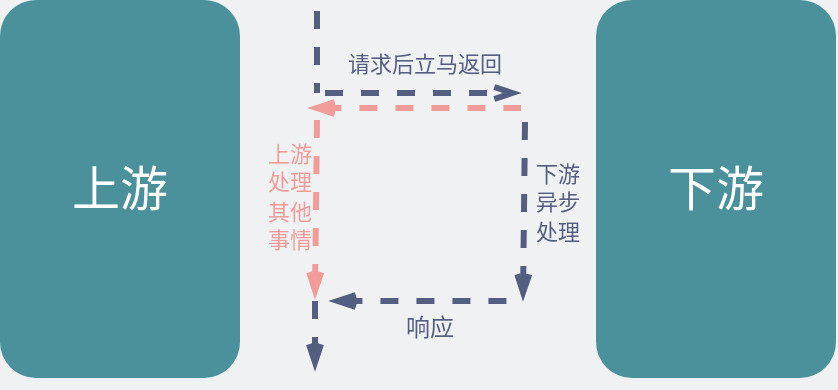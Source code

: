 <mxfile version="18.1.3" type="github"><diagram id="3228e29e-7158-1315-38df-8450db1d8a1d" name="Page-1"><mxGraphModel dx="1298" dy="419" grid="0" gridSize="10" guides="1" tooltips="1" connect="1" arrows="1" fold="1" page="1" pageScale="1" pageWidth="600" pageHeight="280" background="#EFF1F3" math="0" shadow="0"><root><mxCell id="0"/><mxCell id="1" parent="0"/><mxCell id="iBPsRAh9qP_mlPzIU75o-10" value="&lt;font style=&quot;font-size: 24px;&quot; color=&quot;#ffffff&quot;&gt;上游&lt;/font&gt;" style="rounded=1;whiteSpace=wrap;html=1;fillColor=#4A919B;strokeColor=none;" parent="1" vertex="1"><mxGeometry x="91" y="326" width="120" height="189" as="geometry"/></mxCell><mxCell id="iBPsRAh9qP_mlPzIU75o-13" value="&lt;font color=&quot;#535e80&quot; style=&quot;font-size: 11px;&quot;&gt;请求后立马返回&lt;/font&gt;" style="text;html=1;strokeColor=none;fillColor=none;align=center;verticalAlign=middle;whiteSpace=wrap;rounded=0;" parent="1" vertex="1"><mxGeometry x="233.5" y="341" width="138.5" height="33" as="geometry"/></mxCell><mxCell id="iBPsRAh9qP_mlPzIU75o-16" value="&lt;font style=&quot;font-size: 24px;&quot; color=&quot;#ffffff&quot;&gt;下游&lt;/font&gt;" style="rounded=1;whiteSpace=wrap;html=1;fillColor=#4A919B;strokeColor=none;" parent="1" vertex="1"><mxGeometry x="389" y="326" width="120" height="189" as="geometry"/></mxCell><mxCell id="iBPsRAh9qP_mlPzIU75o-30" value="&lt;font color=&quot;#535e80&quot; style=&quot;font-size: 12px;&quot;&gt;响应&lt;/font&gt;" style="text;html=1;strokeColor=none;fillColor=none;align=center;verticalAlign=middle;whiteSpace=wrap;rounded=0;" parent="1" vertex="1"><mxGeometry x="275.5" y="474.5" width="60" height="30" as="geometry"/></mxCell><mxCell id="iBPsRAh9qP_mlPzIU75o-31" value="&lt;font style=&quot;font-size: 11px;&quot;&gt;&lt;font color=&quot;#535e80&quot;&gt;下游&lt;br style=&quot;font-size: 11px;&quot;&gt;异步&lt;br&gt;处理&lt;/font&gt;&lt;br&gt;&lt;/font&gt;" style="text;html=1;strokeColor=none;fillColor=none;align=center;verticalAlign=middle;whiteSpace=wrap;rounded=0;" parent="1" vertex="1"><mxGeometry x="328.5" y="409.5" width="82" height="34" as="geometry"/></mxCell><mxCell id="iBPsRAh9qP_mlPzIU75o-32" value="" style="endArrow=openThin;html=1;rounded=0;fontSize=24;fontColor=#4A919B;fillColor=#FDD276;dashed=1;strokeWidth=3;strokeColor=#535E80;endFill=0;" parent="1" edge="1"><mxGeometry width="50" height="50" relative="1" as="geometry"><mxPoint x="353.5" y="387" as="sourcePoint"/><mxPoint x="352.5" y="475.5" as="targetPoint"/></mxGeometry></mxCell><mxCell id="iBPsRAh9qP_mlPzIU75o-33" value="" style="endArrow=openThin;html=1;rounded=0;fontSize=24;fontColor=#4A919B;fillColor=#FDD276;dashed=1;strokeWidth=3;endFill=0;strokeColor=#535E80;" parent="1" edge="1"><mxGeometry width="50" height="50" relative="1" as="geometry"><mxPoint x="248.5" y="476.5" as="sourcePoint"/><mxPoint x="248.5" y="510.5" as="targetPoint"/></mxGeometry></mxCell><mxCell id="iBPsRAh9qP_mlPzIU75o-34" value="" style="endArrow=none;html=1;rounded=0;fontSize=24;fontColor=#4A919B;fillColor=#FDD276;dashed=1;strokeWidth=3;endFill=0;strokeColor=#535E80;startArrow=none;startFill=0;" parent="1" edge="1"><mxGeometry width="50" height="50" relative="1" as="geometry"><mxPoint x="249.5" y="331.5" as="sourcePoint"/><mxPoint x="249.5" y="372.5" as="targetPoint"/></mxGeometry></mxCell><mxCell id="iBPsRAh9qP_mlPzIU75o-35" value="" style="endArrow=openThin;html=1;rounded=0;dashed=1;fontSize=16;fontColor=#4A919B;strokeColor=#535E80;fillColor=#FDD276;strokeWidth=3;endFill=0;" parent="1" edge="1"><mxGeometry width="50" height="50" relative="1" as="geometry"><mxPoint x="253.5" y="372.5" as="sourcePoint"/><mxPoint x="350.5" y="372.5" as="targetPoint"/></mxGeometry></mxCell><mxCell id="iBPsRAh9qP_mlPzIU75o-36" value="" style="endArrow=none;html=1;rounded=0;dashed=1;fontSize=16;fontColor=#4A919B;strokeColor=#535E80;fillColor=#FDD276;strokeWidth=3;startArrow=openThin;startFill=0;endFill=0;" parent="1" edge="1"><mxGeometry width="50" height="50" relative="1" as="geometry"><mxPoint x="256.5" y="476.5" as="sourcePoint"/><mxPoint x="345.5" y="476.5" as="targetPoint"/></mxGeometry></mxCell><mxCell id="iBPsRAh9qP_mlPzIU75o-37" value="" style="endArrow=none;html=1;rounded=0;dashed=1;fontSize=16;fontColor=#4A919B;strokeColor=#F19C99;fillColor=#FDD276;strokeWidth=3;endFill=0;startArrow=openThin;startFill=0;" parent="1" edge="1"><mxGeometry width="50" height="50" relative="1" as="geometry"><mxPoint x="246" y="380" as="sourcePoint"/><mxPoint x="351.5" y="380" as="targetPoint"/></mxGeometry></mxCell><mxCell id="iBPsRAh9qP_mlPzIU75o-38" value="" style="endArrow=openThin;html=1;rounded=0;fontSize=24;fontColor=#4A919B;fillColor=#FDD276;dashed=1;strokeWidth=3;strokeColor=#F19C99;endFill=0;" parent="1" edge="1"><mxGeometry width="50" height="50" relative="1" as="geometry"><mxPoint x="249.5" y="386" as="sourcePoint"/><mxPoint x="248.5" y="474.5" as="targetPoint"/></mxGeometry></mxCell><mxCell id="iBPsRAh9qP_mlPzIU75o-39" value="&lt;font style=&quot;font-size: 11px;&quot;&gt;&lt;font color=&quot;#f19c99&quot;&gt;上游&lt;br&gt;处理&lt;br&gt;其他&lt;br&gt;事情&lt;/font&gt;&lt;br&gt;&lt;/font&gt;" style="text;html=1;strokeColor=none;fillColor=none;align=center;verticalAlign=middle;whiteSpace=wrap;rounded=0;" parent="1" vertex="1"><mxGeometry x="194.5" y="406.5" width="82" height="34" as="geometry"/></mxCell></root></mxGraphModel></diagram></mxfile>